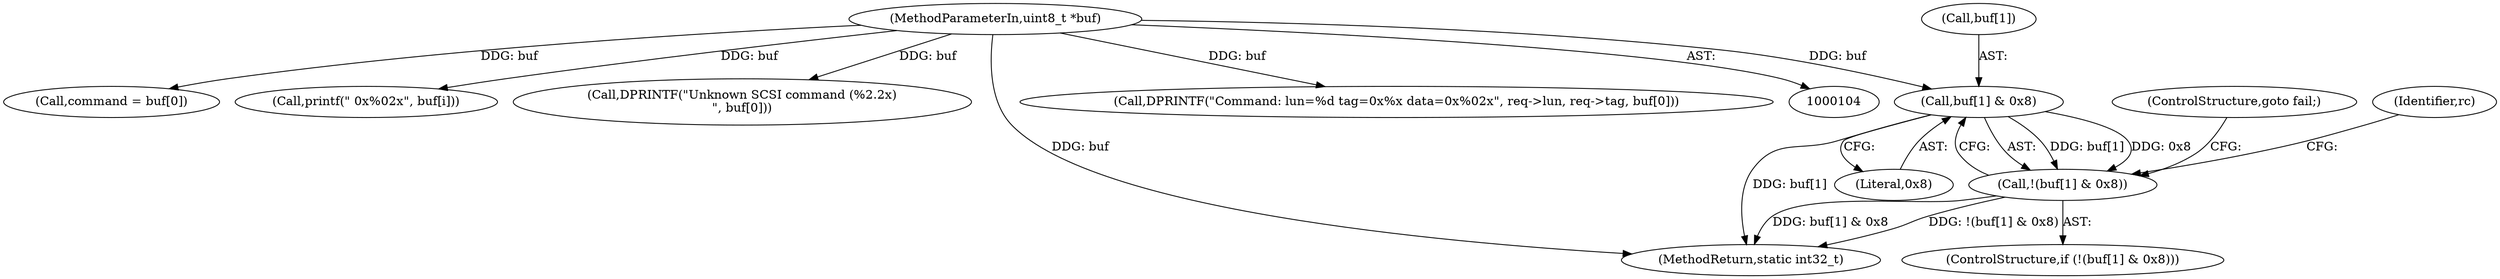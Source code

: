 digraph "0_qemu_7285477ab11831b1cf56e45878a89170dd06d9b9_4@array" {
"1000512" [label="(Call,buf[1] & 0x8)"];
"1000106" [label="(MethodParameterIn,uint8_t *buf)"];
"1000511" [label="(Call,!(buf[1] & 0x8))"];
"1000127" [label="(Call,command = buf[0])"];
"1000161" [label="(Call,printf(\" 0x%02x\", buf[i]))"];
"1000518" [label="(ControlStructure,goto fail;)"];
"1000520" [label="(Identifier,rc)"];
"1000551" [label="(Call,DPRINTF(\"Unknown SCSI command (%2.2x)\n\", buf[0]))"];
"1000510" [label="(ControlStructure,if (!(buf[1] & 0x8)))"];
"1000639" [label="(MethodReturn,static int32_t)"];
"1000516" [label="(Literal,0x8)"];
"1000512" [label="(Call,buf[1] & 0x8)"];
"1000132" [label="(Call,DPRINTF(\"Command: lun=%d tag=0x%x data=0x%02x\", req->lun, req->tag, buf[0]))"];
"1000106" [label="(MethodParameterIn,uint8_t *buf)"];
"1000511" [label="(Call,!(buf[1] & 0x8))"];
"1000513" [label="(Call,buf[1])"];
"1000512" -> "1000511"  [label="AST: "];
"1000512" -> "1000516"  [label="CFG: "];
"1000513" -> "1000512"  [label="AST: "];
"1000516" -> "1000512"  [label="AST: "];
"1000511" -> "1000512"  [label="CFG: "];
"1000512" -> "1000639"  [label="DDG: buf[1]"];
"1000512" -> "1000511"  [label="DDG: buf[1]"];
"1000512" -> "1000511"  [label="DDG: 0x8"];
"1000106" -> "1000512"  [label="DDG: buf"];
"1000106" -> "1000104"  [label="AST: "];
"1000106" -> "1000639"  [label="DDG: buf"];
"1000106" -> "1000127"  [label="DDG: buf"];
"1000106" -> "1000132"  [label="DDG: buf"];
"1000106" -> "1000161"  [label="DDG: buf"];
"1000106" -> "1000551"  [label="DDG: buf"];
"1000511" -> "1000510"  [label="AST: "];
"1000518" -> "1000511"  [label="CFG: "];
"1000520" -> "1000511"  [label="CFG: "];
"1000511" -> "1000639"  [label="DDG: !(buf[1] & 0x8)"];
"1000511" -> "1000639"  [label="DDG: buf[1] & 0x8"];
}
